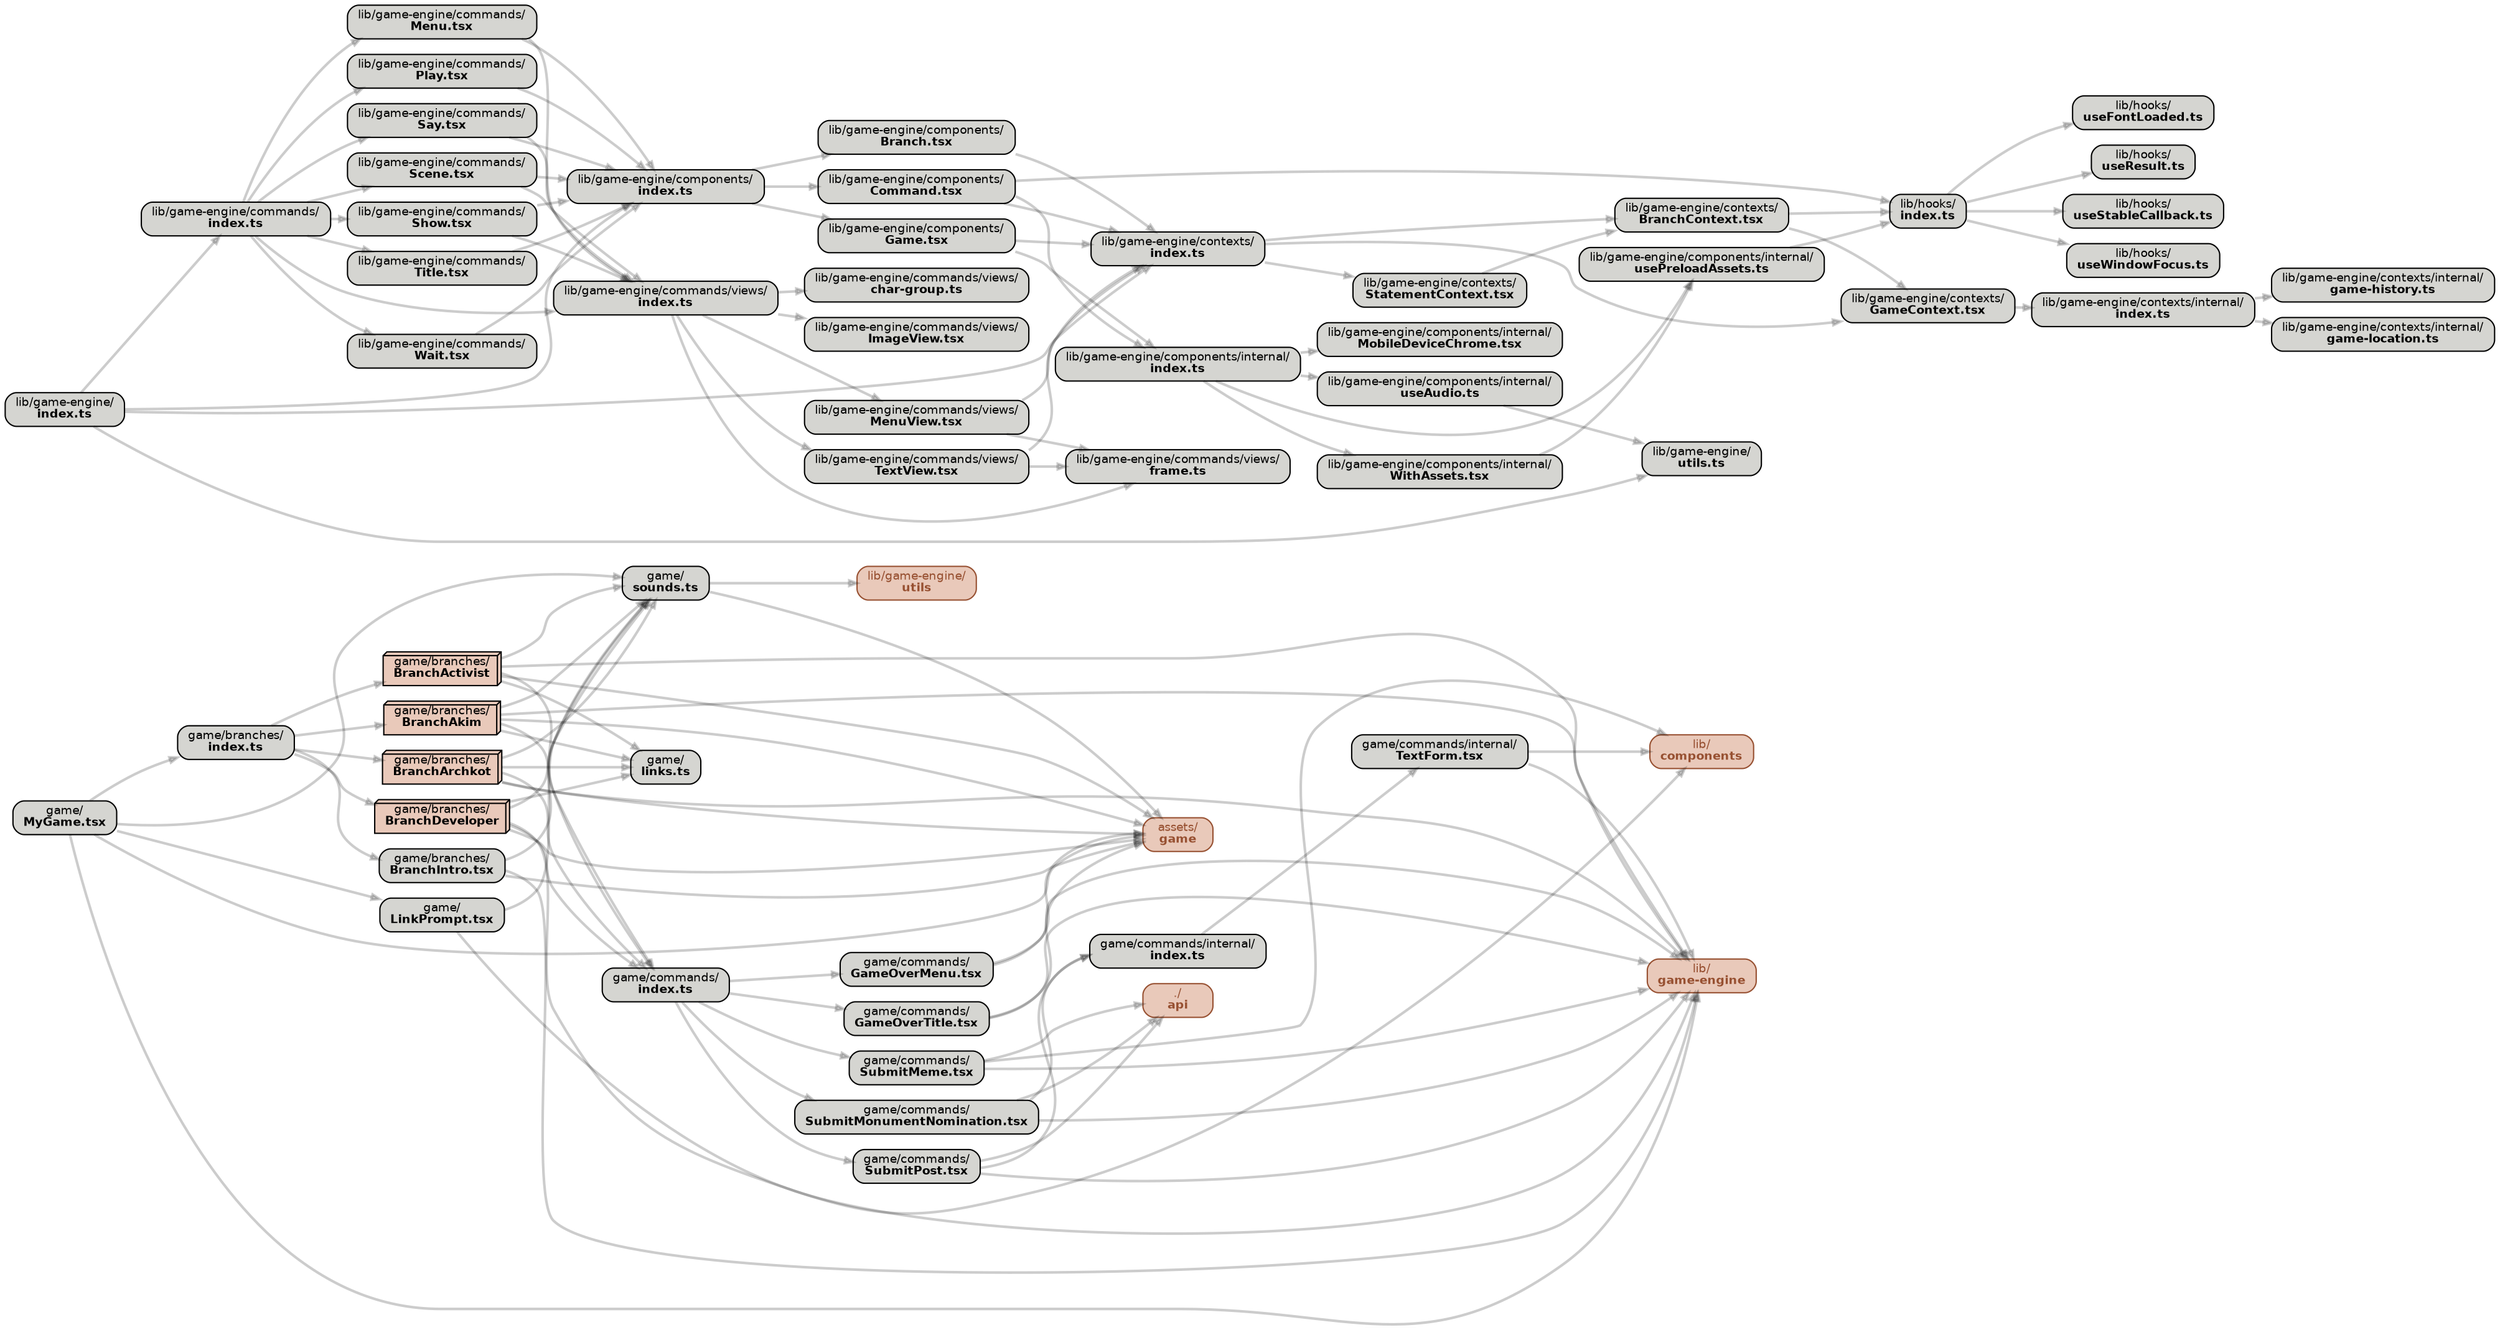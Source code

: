 strict digraph "dependency-cruiser output"{
    ordering="out" rankdir="LR" splines="true" overlap="false" nodesep="0.16" ranksep="0.18" fontname="Helvetica-bold" fontsize="9" style="rounded,bold,filled" fillcolor="#ffffff" compound="true"
    node [shape="box" style="rounded, filled" height="0.2" color="black" fillcolor="#E9C9BA" fontcolor="black" fontname="Helvetica" fontsize="9"]
    edge [arrowhead="normal" arrowsize="0.6" penwidth="2.0" color="#00000033" fontname="Helvetica" fontsize="9"]

    "api" [label=<./<BR/><B>api</B>> tooltip="api" color="#975031" fontcolor="#975031"]
    "assets/game" [label=<assets/<BR/><B>game</B>> tooltip="game" color="#975031" fontcolor="#975031"]
    "game/LinkPrompt.tsx" [label=<game/<BR/><B>LinkPrompt.tsx</B>> tooltip="LinkPrompt.tsx" URL="game/LinkPrompt.tsx" fillcolor="#D5D5D1"]
    "game/LinkPrompt.tsx" -> "game/sounds.ts"
    "game/LinkPrompt.tsx" -> "lib/components"
    "game/MyGame.tsx" [label=<game/<BR/><B>MyGame.tsx</B>> tooltip="MyGame.tsx" URL="game/MyGame.tsx" fillcolor="#D5D5D1"]
    "game/MyGame.tsx" -> "game/branches/index.ts"
    "game/MyGame.tsx" -> "game/LinkPrompt.tsx"
    "game/MyGame.tsx" -> "game/sounds.ts"
    "game/MyGame.tsx" -> "assets/game"
    "game/MyGame.tsx" -> "lib/game-engine"
    "game/branches/BranchActivist" [label=<game/branches/<BR/><B>BranchActivist</B>> tooltip="BranchActivist" URL="game/branches/BranchActivist" shape="box3d"]
    "game/branches/BranchActivist" -> "game/sounds.ts"
    "game/branches/BranchActivist" -> "assets/game"
    "game/branches/BranchActivist" -> "lib/game-engine"
    "game/branches/BranchActivist" -> "game/links.ts"
    "game/branches/BranchActivist" -> "game/commands/index.ts"
    "game/branches/BranchAkim" [label=<game/branches/<BR/><B>BranchAkim</B>> tooltip="BranchAkim" URL="game/branches/BranchAkim" shape="box3d"]
    "game/branches/BranchAkim" -> "game/sounds.ts"
    "game/branches/BranchAkim" -> "assets/game"
    "game/branches/BranchAkim" -> "lib/game-engine"
    "game/branches/BranchAkim" -> "game/commands/index.ts"
    "game/branches/BranchAkim" -> "game/links.ts"
    "game/branches/BranchArchkot" [label=<game/branches/<BR/><B>BranchArchkot</B>> tooltip="BranchArchkot" URL="game/branches/BranchArchkot" shape="box3d"]
    "game/branches/BranchArchkot" -> "game/sounds.ts"
    "game/branches/BranchArchkot" -> "assets/game"
    "game/branches/BranchArchkot" -> "lib/game-engine"
    "game/branches/BranchArchkot" -> "game/commands/index.ts"
    "game/branches/BranchArchkot" -> "game/links.ts"
    "game/branches/BranchDeveloper" [label=<game/branches/<BR/><B>BranchDeveloper</B>> tooltip="BranchDeveloper" URL="game/branches/BranchDeveloper" shape="box3d"]
    "game/branches/BranchDeveloper" -> "game/sounds.ts"
    "game/branches/BranchDeveloper" -> "assets/game"
    "game/branches/BranchDeveloper" -> "lib/game-engine"
    "game/branches/BranchDeveloper" -> "game/links.ts"
    "game/branches/BranchDeveloper" -> "game/commands/index.ts"
    "game/branches/BranchIntro.tsx" [label=<game/branches/<BR/><B>BranchIntro.tsx</B>> tooltip="BranchIntro.tsx" URL="game/branches/BranchIntro.tsx" fillcolor="#D5D5D1"]
    "game/branches/BranchIntro.tsx" -> "game/sounds.ts"
    "game/branches/BranchIntro.tsx" -> "assets/game"
    "game/branches/BranchIntro.tsx" -> "lib/game-engine"
    "game/branches/index.ts" [label=<game/branches/<BR/><B>index.ts</B>> tooltip="index.ts" URL="game/branches/index.ts" fillcolor="#D5D5D1"]
    "game/branches/index.ts" -> "game/branches/BranchActivist"
    "game/branches/index.ts" -> "game/branches/BranchAkim"
    "game/branches/index.ts" -> "game/branches/BranchArchkot"
    "game/branches/index.ts" -> "game/branches/BranchDeveloper"
    "game/branches/index.ts" -> "game/branches/BranchIntro.tsx"
    "game/commands/GameOverMenu.tsx" [label=<game/commands/<BR/><B>GameOverMenu.tsx</B>> tooltip="GameOverMenu.tsx" URL="game/commands/GameOverMenu.tsx" fillcolor="#D5D5D1"]
    "game/commands/GameOverMenu.tsx" -> "assets/game"
    "game/commands/GameOverMenu.tsx" -> "lib/game-engine"
    "game/commands/GameOverTitle.tsx" [label=<game/commands/<BR/><B>GameOverTitle.tsx</B>> tooltip="GameOverTitle.tsx" URL="game/commands/GameOverTitle.tsx" fillcolor="#D5D5D1"]
    "game/commands/GameOverTitle.tsx" -> "assets/game"
    "game/commands/GameOverTitle.tsx" -> "lib/game-engine"
    "game/commands/SubmitMeme.tsx" [label=<game/commands/<BR/><B>SubmitMeme.tsx</B>> tooltip="SubmitMeme.tsx" URL="game/commands/SubmitMeme.tsx" fillcolor="#D5D5D1"]
    "game/commands/SubmitMeme.tsx" -> "api"
    "game/commands/SubmitMeme.tsx" -> "lib/components"
    "game/commands/SubmitMeme.tsx" -> "lib/game-engine"
    "game/commands/SubmitMonumentNomination.tsx" [label=<game/commands/<BR/><B>SubmitMonumentNomination.tsx</B>> tooltip="SubmitMonumentNomination.tsx" URL="game/commands/SubmitMonumentNomination.tsx" fillcolor="#D5D5D1"]
    "game/commands/SubmitMonumentNomination.tsx" -> "game/commands/internal/index.ts"
    "game/commands/SubmitMonumentNomination.tsx" -> "api"
    "game/commands/SubmitMonumentNomination.tsx" -> "lib/game-engine"
    "game/commands/SubmitPost.tsx" [label=<game/commands/<BR/><B>SubmitPost.tsx</B>> tooltip="SubmitPost.tsx" URL="game/commands/SubmitPost.tsx" fillcolor="#D5D5D1"]
    "game/commands/SubmitPost.tsx" -> "game/commands/internal/index.ts"
    "game/commands/SubmitPost.tsx" -> "api"
    "game/commands/SubmitPost.tsx" -> "lib/game-engine"
    "game/commands/index.ts" [label=<game/commands/<BR/><B>index.ts</B>> tooltip="index.ts" URL="game/commands/index.ts" fillcolor="#D5D5D1"]
    "game/commands/index.ts" -> "game/commands/GameOverMenu.tsx"
    "game/commands/index.ts" -> "game/commands/GameOverTitle.tsx"
    "game/commands/index.ts" -> "game/commands/SubmitMeme.tsx"
    "game/commands/index.ts" -> "game/commands/SubmitMonumentNomination.tsx"
    "game/commands/index.ts" -> "game/commands/SubmitPost.tsx"
    "game/commands/internal/TextForm.tsx" [label=<game/commands/internal/<BR/><B>TextForm.tsx</B>> tooltip="TextForm.tsx" URL="game/commands/internal/TextForm.tsx" fillcolor="#D5D5D1"]
    "game/commands/internal/TextForm.tsx" -> "lib/components"
    "game/commands/internal/TextForm.tsx" -> "lib/game-engine"
    "game/commands/internal/index.ts" [label=<game/commands/internal/<BR/><B>index.ts</B>> tooltip="index.ts" URL="game/commands/internal/index.ts" fillcolor="#D5D5D1"]
    "game/commands/internal/index.ts" -> "game/commands/internal/TextForm.tsx"
    "game/links.ts" [label=<game/<BR/><B>links.ts</B>> tooltip="links.ts" URL="game/links.ts" fillcolor="#D5D5D1"]
    "game/sounds.ts" [label=<game/<BR/><B>sounds.ts</B>> tooltip="sounds.ts" URL="game/sounds.ts" fillcolor="#D5D5D1"]
    "game/sounds.ts" -> "assets/game"
    "game/sounds.ts" -> "lib/game-engine/utils"
    "lib/components" [label=<lib/<BR/><B>components</B>> tooltip="components" color="#975031" fontcolor="#975031"]
    "lib/game-engine" [label=<lib/<BR/><B>game-engine</B>> tooltip="game-engine" color="#975031" fontcolor="#975031"]
    "lib/game-engine/commands/Menu.tsx" [label=<lib/game-engine/commands/<BR/><B>Menu.tsx</B>> tooltip="Menu.tsx" URL="lib/game-engine/commands/Menu.tsx" fillcolor="#D5D5D1"]
    "lib/game-engine/commands/Menu.tsx" -> "lib/game-engine/components/index.ts"
    "lib/game-engine/commands/Menu.tsx" -> "lib/game-engine/commands/views/index.ts"
    "lib/game-engine/commands/Play.tsx" [label=<lib/game-engine/commands/<BR/><B>Play.tsx</B>> tooltip="Play.tsx" URL="lib/game-engine/commands/Play.tsx" fillcolor="#D5D5D1"]
    "lib/game-engine/commands/Play.tsx" -> "lib/game-engine/components/index.ts"
    "lib/game-engine/commands/Say.tsx" [label=<lib/game-engine/commands/<BR/><B>Say.tsx</B>> tooltip="Say.tsx" URL="lib/game-engine/commands/Say.tsx" fillcolor="#D5D5D1"]
    "lib/game-engine/commands/Say.tsx" -> "lib/game-engine/components/index.ts"
    "lib/game-engine/commands/Say.tsx" -> "lib/game-engine/commands/views/index.ts"
    "lib/game-engine/commands/Scene.tsx" [label=<lib/game-engine/commands/<BR/><B>Scene.tsx</B>> tooltip="Scene.tsx" URL="lib/game-engine/commands/Scene.tsx" fillcolor="#D5D5D1"]
    "lib/game-engine/commands/Scene.tsx" -> "lib/game-engine/components/index.ts"
    "lib/game-engine/commands/Scene.tsx" -> "lib/game-engine/commands/views/index.ts"
    "lib/game-engine/commands/Show.tsx" [label=<lib/game-engine/commands/<BR/><B>Show.tsx</B>> tooltip="Show.tsx" URL="lib/game-engine/commands/Show.tsx" fillcolor="#D5D5D1"]
    "lib/game-engine/commands/Show.tsx" -> "lib/game-engine/components/index.ts"
    "lib/game-engine/commands/Show.tsx" -> "lib/game-engine/commands/views/index.ts"
    "lib/game-engine/commands/Title.tsx" [label=<lib/game-engine/commands/<BR/><B>Title.tsx</B>> tooltip="Title.tsx" URL="lib/game-engine/commands/Title.tsx" fillcolor="#D5D5D1"]
    "lib/game-engine/commands/Title.tsx" -> "lib/game-engine/components/index.ts"
    "lib/game-engine/commands/Wait.tsx" [label=<lib/game-engine/commands/<BR/><B>Wait.tsx</B>> tooltip="Wait.tsx" URL="lib/game-engine/commands/Wait.tsx" fillcolor="#D5D5D1"]
    "lib/game-engine/commands/Wait.tsx" -> "lib/game-engine/components/index.ts"
    "lib/game-engine/commands/index.ts" [label=<lib/game-engine/commands/<BR/><B>index.ts</B>> tooltip="index.ts" URL="lib/game-engine/commands/index.ts" fillcolor="#D5D5D1"]
    "lib/game-engine/commands/index.ts" -> "lib/game-engine/commands/Menu.tsx"
    "lib/game-engine/commands/index.ts" -> "lib/game-engine/commands/Play.tsx"
    "lib/game-engine/commands/index.ts" -> "lib/game-engine/commands/Say.tsx"
    "lib/game-engine/commands/index.ts" -> "lib/game-engine/commands/Scene.tsx"
    "lib/game-engine/commands/index.ts" -> "lib/game-engine/commands/Show.tsx"
    "lib/game-engine/commands/index.ts" -> "lib/game-engine/commands/Title.tsx"
    "lib/game-engine/commands/index.ts" -> "lib/game-engine/commands/views/index.ts"
    "lib/game-engine/commands/index.ts" -> "lib/game-engine/commands/Wait.tsx"
    "lib/game-engine/commands/views/ImageView.tsx" [label=<lib/game-engine/commands/views/<BR/><B>ImageView.tsx</B>> tooltip="ImageView.tsx" URL="lib/game-engine/commands/views/ImageView.tsx" fillcolor="#D5D5D1"]
    "lib/game-engine/commands/views/MenuView.tsx" [label=<lib/game-engine/commands/views/<BR/><B>MenuView.tsx</B>> tooltip="MenuView.tsx" URL="lib/game-engine/commands/views/MenuView.tsx" fillcolor="#D5D5D1"]
    "lib/game-engine/commands/views/MenuView.tsx" -> "lib/game-engine/contexts/index.ts"
    "lib/game-engine/commands/views/MenuView.tsx" -> "lib/game-engine/commands/views/frame.ts"
    "lib/game-engine/commands/views/TextView.tsx" [label=<lib/game-engine/commands/views/<BR/><B>TextView.tsx</B>> tooltip="TextView.tsx" URL="lib/game-engine/commands/views/TextView.tsx" fillcolor="#D5D5D1"]
    "lib/game-engine/commands/views/TextView.tsx" -> "lib/game-engine/contexts/index.ts"
    "lib/game-engine/commands/views/TextView.tsx" -> "lib/game-engine/commands/views/frame.ts"
    "lib/game-engine/commands/views/char-group.ts" [label=<lib/game-engine/commands/views/<BR/><B>char-group.ts</B>> tooltip="char-group.ts" URL="lib/game-engine/commands/views/char-group.ts" fillcolor="#D5D5D1"]
    "lib/game-engine/commands/views/frame.ts" [label=<lib/game-engine/commands/views/<BR/><B>frame.ts</B>> tooltip="frame.ts" URL="lib/game-engine/commands/views/frame.ts" fillcolor="#D5D5D1"]
    "lib/game-engine/commands/views/index.ts" [label=<lib/game-engine/commands/views/<BR/><B>index.ts</B>> tooltip="index.ts" URL="lib/game-engine/commands/views/index.ts" fillcolor="#D5D5D1"]
    "lib/game-engine/commands/views/index.ts" -> "lib/game-engine/commands/views/char-group.ts"
    "lib/game-engine/commands/views/index.ts" -> "lib/game-engine/commands/views/frame.ts"
    "lib/game-engine/commands/views/index.ts" -> "lib/game-engine/commands/views/ImageView.tsx"
    "lib/game-engine/commands/views/index.ts" -> "lib/game-engine/commands/views/MenuView.tsx"
    "lib/game-engine/commands/views/index.ts" -> "lib/game-engine/commands/views/TextView.tsx"
    "lib/game-engine/components/Branch.tsx" [label=<lib/game-engine/components/<BR/><B>Branch.tsx</B>> tooltip="Branch.tsx" URL="lib/game-engine/components/Branch.tsx" fillcolor="#D5D5D1"]
    "lib/game-engine/components/Branch.tsx" -> "lib/game-engine/contexts/index.ts"
    "lib/game-engine/components/Command.tsx" [label=<lib/game-engine/components/<BR/><B>Command.tsx</B>> tooltip="Command.tsx" URL="lib/game-engine/components/Command.tsx" fillcolor="#D5D5D1"]
    "lib/game-engine/components/Command.tsx" -> "lib/hooks/index.ts"
    "lib/game-engine/components/Command.tsx" -> "lib/game-engine/contexts/index.ts"
    "lib/game-engine/components/Command.tsx" -> "lib/game-engine/components/internal/index.ts"
    "lib/game-engine/components/Game.tsx" [label=<lib/game-engine/components/<BR/><B>Game.tsx</B>> tooltip="Game.tsx" URL="lib/game-engine/components/Game.tsx" fillcolor="#D5D5D1"]
    "lib/game-engine/components/Game.tsx" -> "lib/game-engine/contexts/index.ts"
    "lib/game-engine/components/Game.tsx" -> "lib/game-engine/components/internal/index.ts"
    "lib/game-engine/components/index.ts" [label=<lib/game-engine/components/<BR/><B>index.ts</B>> tooltip="index.ts" URL="lib/game-engine/components/index.ts" fillcolor="#D5D5D1"]
    "lib/game-engine/components/index.ts" -> "lib/game-engine/components/Branch.tsx"
    "lib/game-engine/components/index.ts" -> "lib/game-engine/components/Command.tsx"
    "lib/game-engine/components/index.ts" -> "lib/game-engine/components/Game.tsx"
    "lib/game-engine/components/internal/MobileDeviceChrome.tsx" [label=<lib/game-engine/components/internal/<BR/><B>MobileDeviceChrome.tsx</B>> tooltip="MobileDeviceChrome.tsx" URL="lib/game-engine/components/internal/MobileDeviceChrome.tsx" fillcolor="#D5D5D1"]
    "lib/game-engine/components/internal/WithAssets.tsx" [label=<lib/game-engine/components/internal/<BR/><B>WithAssets.tsx</B>> tooltip="WithAssets.tsx" URL="lib/game-engine/components/internal/WithAssets.tsx" fillcolor="#D5D5D1"]
    "lib/game-engine/components/internal/WithAssets.tsx" -> "lib/game-engine/components/internal/usePreloadAssets.ts"
    "lib/game-engine/components/internal/index.ts" [label=<lib/game-engine/components/internal/<BR/><B>index.ts</B>> tooltip="index.ts" URL="lib/game-engine/components/internal/index.ts" fillcolor="#D5D5D1"]
    "lib/game-engine/components/internal/index.ts" -> "lib/game-engine/components/internal/MobileDeviceChrome.tsx"
    "lib/game-engine/components/internal/index.ts" -> "lib/game-engine/components/internal/useAudio.ts"
    "lib/game-engine/components/internal/index.ts" -> "lib/game-engine/components/internal/usePreloadAssets.ts"
    "lib/game-engine/components/internal/index.ts" -> "lib/game-engine/components/internal/WithAssets.tsx"
    "lib/game-engine/components/internal/useAudio.ts" [label=<lib/game-engine/components/internal/<BR/><B>useAudio.ts</B>> tooltip="useAudio.ts" URL="lib/game-engine/components/internal/useAudio.ts" fillcolor="#D5D5D1"]
    "lib/game-engine/components/internal/useAudio.ts" -> "lib/game-engine/utils.ts"
    "lib/game-engine/components/internal/usePreloadAssets.ts" [label=<lib/game-engine/components/internal/<BR/><B>usePreloadAssets.ts</B>> tooltip="usePreloadAssets.ts" URL="lib/game-engine/components/internal/usePreloadAssets.ts" fillcolor="#D5D5D1"]
    "lib/game-engine/components/internal/usePreloadAssets.ts" -> "lib/hooks/index.ts"
    "lib/game-engine/contexts/BranchContext.tsx" [label=<lib/game-engine/contexts/<BR/><B>BranchContext.tsx</B>> tooltip="BranchContext.tsx" URL="lib/game-engine/contexts/BranchContext.tsx" fillcolor="#D5D5D1"]
    "lib/game-engine/contexts/BranchContext.tsx" -> "lib/hooks/index.ts"
    "lib/game-engine/contexts/BranchContext.tsx" -> "lib/game-engine/contexts/GameContext.tsx"
    "lib/game-engine/contexts/GameContext.tsx" [label=<lib/game-engine/contexts/<BR/><B>GameContext.tsx</B>> tooltip="GameContext.tsx" URL="lib/game-engine/contexts/GameContext.tsx" fillcolor="#D5D5D1"]
    "lib/game-engine/contexts/GameContext.tsx" -> "lib/game-engine/contexts/internal/index.ts"
    "lib/game-engine/contexts/StatementContext.tsx" [label=<lib/game-engine/contexts/<BR/><B>StatementContext.tsx</B>> tooltip="StatementContext.tsx" URL="lib/game-engine/contexts/StatementContext.tsx" fillcolor="#D5D5D1"]
    "lib/game-engine/contexts/StatementContext.tsx" -> "lib/game-engine/contexts/BranchContext.tsx"
    "lib/game-engine/contexts/index.ts" [label=<lib/game-engine/contexts/<BR/><B>index.ts</B>> tooltip="index.ts" URL="lib/game-engine/contexts/index.ts" fillcolor="#D5D5D1"]
    "lib/game-engine/contexts/index.ts" -> "lib/game-engine/contexts/BranchContext.tsx"
    "lib/game-engine/contexts/index.ts" -> "lib/game-engine/contexts/GameContext.tsx"
    "lib/game-engine/contexts/index.ts" -> "lib/game-engine/contexts/StatementContext.tsx"
    "lib/game-engine/contexts/internal/game-history.ts" [label=<lib/game-engine/contexts/internal/<BR/><B>game-history.ts</B>> tooltip="game-history.ts" URL="lib/game-engine/contexts/internal/game-history.ts" fillcolor="#D5D5D1"]
    "lib/game-engine/contexts/internal/game-location.ts" [label=<lib/game-engine/contexts/internal/<BR/><B>game-location.ts</B>> tooltip="game-location.ts" URL="lib/game-engine/contexts/internal/game-location.ts" fillcolor="#D5D5D1"]
    "lib/game-engine/contexts/internal/index.ts" [label=<lib/game-engine/contexts/internal/<BR/><B>index.ts</B>> tooltip="index.ts" URL="lib/game-engine/contexts/internal/index.ts" fillcolor="#D5D5D1"]
    "lib/game-engine/contexts/internal/index.ts" -> "lib/game-engine/contexts/internal/game-history.ts"
    "lib/game-engine/contexts/internal/index.ts" -> "lib/game-engine/contexts/internal/game-location.ts"
    "lib/game-engine/index.ts" [label=<lib/game-engine/<BR/><B>index.ts</B>> tooltip="index.ts" URL="lib/game-engine/index.ts" fillcolor="#D5D5D1"]
    "lib/game-engine/index.ts" -> "lib/game-engine/commands/index.ts"
    "lib/game-engine/index.ts" -> "lib/game-engine/components/index.ts"
    "lib/game-engine/index.ts" -> "lib/game-engine/contexts/index.ts"
    "lib/game-engine/index.ts" -> "lib/game-engine/utils.ts"
    "lib/game-engine/utils" [label=<lib/game-engine/<BR/><B>utils</B>> tooltip="utils" color="#975031" fontcolor="#975031"]
    "lib/game-engine/utils.ts" [label=<lib/game-engine/<BR/><B>utils.ts</B>> tooltip="utils.ts" URL="lib/game-engine/utils.ts" fillcolor="#D5D5D1"]
    "lib/hooks/index.ts" [label=<lib/hooks/<BR/><B>index.ts</B>> tooltip="index.ts" URL="lib/hooks/index.ts" fillcolor="#D5D5D1"]
    "lib/hooks/index.ts" -> "lib/hooks/useFontLoaded.ts"
    "lib/hooks/index.ts" -> "lib/hooks/useResult.ts"
    "lib/hooks/index.ts" -> "lib/hooks/useStableCallback.ts"
    "lib/hooks/index.ts" -> "lib/hooks/useWindowFocus.ts"
    "lib/hooks/useFontLoaded.ts" [label=<lib/hooks/<BR/><B>useFontLoaded.ts</B>> tooltip="useFontLoaded.ts" URL="lib/hooks/useFontLoaded.ts" fillcolor="#D5D5D1"]
    "lib/hooks/useResult.ts" [label=<lib/hooks/<BR/><B>useResult.ts</B>> tooltip="useResult.ts" URL="lib/hooks/useResult.ts" fillcolor="#D5D5D1"]
    "lib/hooks/useStableCallback.ts" [label=<lib/hooks/<BR/><B>useStableCallback.ts</B>> tooltip="useStableCallback.ts" URL="lib/hooks/useStableCallback.ts" fillcolor="#D5D5D1"]
    "lib/hooks/useWindowFocus.ts" [label=<lib/hooks/<BR/><B>useWindowFocus.ts</B>> tooltip="useWindowFocus.ts" URL="lib/hooks/useWindowFocus.ts" fillcolor="#D5D5D1"]
}
